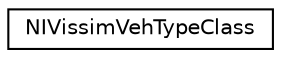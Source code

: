 digraph "Graphical Class Hierarchy"
{
  edge [fontname="Helvetica",fontsize="10",labelfontname="Helvetica",labelfontsize="10"];
  node [fontname="Helvetica",fontsize="10",shape=record];
  rankdir="LR";
  Node0 [label="NIVissimVehTypeClass",height=0.2,width=0.4,color="black", fillcolor="white", style="filled",URL="$d5/d44/class_n_i_vissim_veh_type_class.html"];
}
